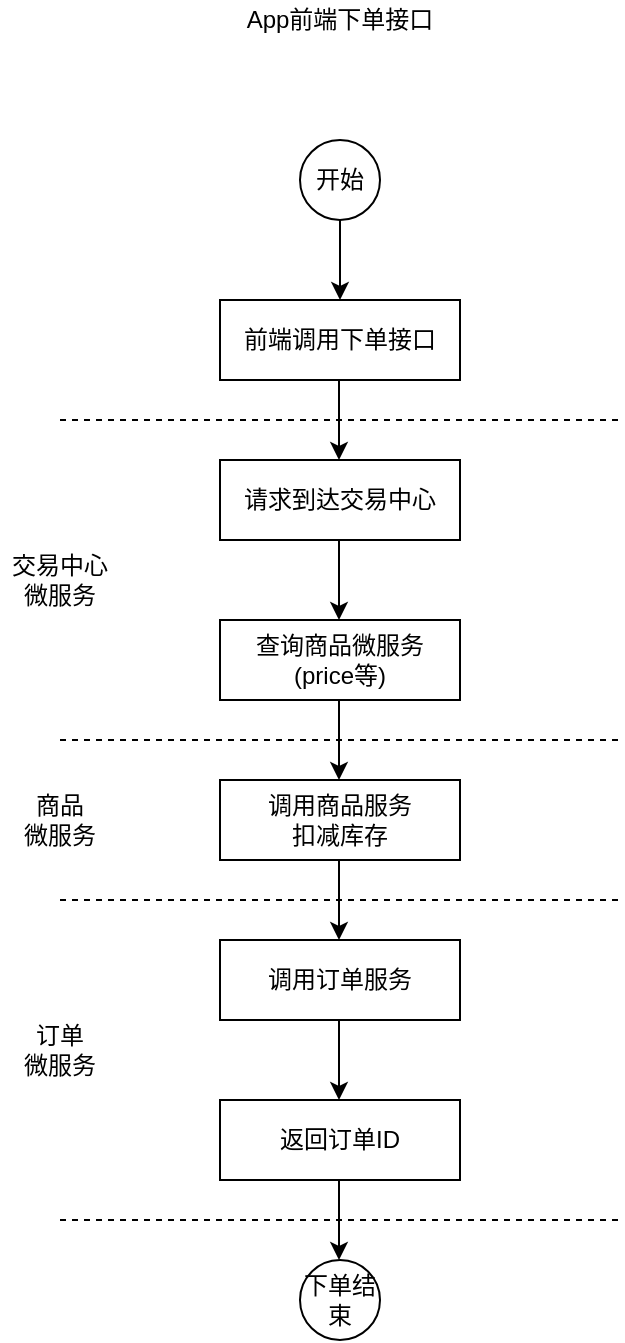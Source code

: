 <mxfile version="13.0.1" type="github">
  <diagram id="pOexor2aMLA8NDN8RNsP" name="Page-1">
    <mxGraphModel dx="1550" dy="836" grid="1" gridSize="10" guides="1" tooltips="1" connect="1" arrows="1" fold="1" page="1" pageScale="1" pageWidth="827" pageHeight="1169" math="0" shadow="0">
      <root>
        <mxCell id="0" />
        <mxCell id="1" parent="0" />
        <mxCell id="wbEDAz5fPlfQtA2aRs39-1" value="App前端下单接口" style="text;html=1;strokeColor=none;fillColor=none;align=center;verticalAlign=middle;whiteSpace=wrap;rounded=0;" vertex="1" parent="1">
          <mxGeometry x="320" y="50" width="120" height="20" as="geometry" />
        </mxCell>
        <mxCell id="wbEDAz5fPlfQtA2aRs39-2" value="开始" style="ellipse;whiteSpace=wrap;html=1;aspect=fixed;" vertex="1" parent="1">
          <mxGeometry x="360" y="120" width="40" height="40" as="geometry" />
        </mxCell>
        <mxCell id="wbEDAz5fPlfQtA2aRs39-3" value="前端调用下单接口" style="rounded=0;whiteSpace=wrap;html=1;" vertex="1" parent="1">
          <mxGeometry x="320" y="200" width="120" height="40" as="geometry" />
        </mxCell>
        <mxCell id="wbEDAz5fPlfQtA2aRs39-4" value="" style="endArrow=classic;html=1;entryX=0.5;entryY=0;entryDx=0;entryDy=0;exitX=0.5;exitY=1;exitDx=0;exitDy=0;" edge="1" parent="1" source="wbEDAz5fPlfQtA2aRs39-2" target="wbEDAz5fPlfQtA2aRs39-3">
          <mxGeometry width="50" height="50" relative="1" as="geometry">
            <mxPoint x="390" y="170" as="sourcePoint" />
            <mxPoint x="600" y="70" as="targetPoint" />
          </mxGeometry>
        </mxCell>
        <mxCell id="wbEDAz5fPlfQtA2aRs39-5" value="请求到达交易中心" style="rounded=0;whiteSpace=wrap;html=1;" vertex="1" parent="1">
          <mxGeometry x="320" y="280" width="120" height="40" as="geometry" />
        </mxCell>
        <mxCell id="wbEDAz5fPlfQtA2aRs39-6" value="查询商品微服务&lt;br&gt;(price等)" style="rounded=0;whiteSpace=wrap;html=1;" vertex="1" parent="1">
          <mxGeometry x="320" y="360" width="120" height="40" as="geometry" />
        </mxCell>
        <mxCell id="wbEDAz5fPlfQtA2aRs39-7" value="调用商品服务&lt;br&gt;扣减库存" style="rounded=0;whiteSpace=wrap;html=1;" vertex="1" parent="1">
          <mxGeometry x="320" y="440" width="120" height="40" as="geometry" />
        </mxCell>
        <mxCell id="wbEDAz5fPlfQtA2aRs39-8" value="调用订单服务" style="rounded=0;whiteSpace=wrap;html=1;" vertex="1" parent="1">
          <mxGeometry x="320" y="520" width="120" height="40" as="geometry" />
        </mxCell>
        <mxCell id="wbEDAz5fPlfQtA2aRs39-10" value="下单结束" style="ellipse;whiteSpace=wrap;html=1;aspect=fixed;" vertex="1" parent="1">
          <mxGeometry x="360" y="680" width="40" height="40" as="geometry" />
        </mxCell>
        <mxCell id="wbEDAz5fPlfQtA2aRs39-13" value="返回订单ID" style="rounded=0;whiteSpace=wrap;html=1;" vertex="1" parent="1">
          <mxGeometry x="320" y="600" width="120" height="40" as="geometry" />
        </mxCell>
        <mxCell id="wbEDAz5fPlfQtA2aRs39-16" value="" style="endArrow=classic;html=1;entryX=0.5;entryY=0;entryDx=0;entryDy=0;exitX=0.5;exitY=1;exitDx=0;exitDy=0;" edge="1" parent="1">
          <mxGeometry width="50" height="50" relative="1" as="geometry">
            <mxPoint x="379.5" y="240" as="sourcePoint" />
            <mxPoint x="379.5" y="280" as="targetPoint" />
          </mxGeometry>
        </mxCell>
        <mxCell id="wbEDAz5fPlfQtA2aRs39-17" value="" style="endArrow=classic;html=1;entryX=0.5;entryY=0;entryDx=0;entryDy=0;exitX=0.5;exitY=1;exitDx=0;exitDy=0;" edge="1" parent="1">
          <mxGeometry width="50" height="50" relative="1" as="geometry">
            <mxPoint x="379.5" y="320" as="sourcePoint" />
            <mxPoint x="379.5" y="360" as="targetPoint" />
          </mxGeometry>
        </mxCell>
        <mxCell id="wbEDAz5fPlfQtA2aRs39-18" value="" style="endArrow=classic;html=1;entryX=0.5;entryY=0;entryDx=0;entryDy=0;exitX=0.5;exitY=1;exitDx=0;exitDy=0;" edge="1" parent="1">
          <mxGeometry width="50" height="50" relative="1" as="geometry">
            <mxPoint x="379.5" y="400" as="sourcePoint" />
            <mxPoint x="379.5" y="440" as="targetPoint" />
          </mxGeometry>
        </mxCell>
        <mxCell id="wbEDAz5fPlfQtA2aRs39-21" value="" style="endArrow=classic;html=1;entryX=0.5;entryY=0;entryDx=0;entryDy=0;exitX=0.5;exitY=1;exitDx=0;exitDy=0;" edge="1" parent="1">
          <mxGeometry width="50" height="50" relative="1" as="geometry">
            <mxPoint x="379.5" y="480" as="sourcePoint" />
            <mxPoint x="379.5" y="520" as="targetPoint" />
          </mxGeometry>
        </mxCell>
        <mxCell id="wbEDAz5fPlfQtA2aRs39-22" value="" style="endArrow=classic;html=1;entryX=0.5;entryY=0;entryDx=0;entryDy=0;exitX=0.5;exitY=1;exitDx=0;exitDy=0;" edge="1" parent="1">
          <mxGeometry width="50" height="50" relative="1" as="geometry">
            <mxPoint x="379.5" y="560" as="sourcePoint" />
            <mxPoint x="379.5" y="600" as="targetPoint" />
          </mxGeometry>
        </mxCell>
        <mxCell id="wbEDAz5fPlfQtA2aRs39-23" value="" style="endArrow=classic;html=1;entryX=0.5;entryY=0;entryDx=0;entryDy=0;exitX=0.5;exitY=1;exitDx=0;exitDy=0;" edge="1" parent="1">
          <mxGeometry width="50" height="50" relative="1" as="geometry">
            <mxPoint x="379.5" y="640" as="sourcePoint" />
            <mxPoint x="379.5" y="680" as="targetPoint" />
          </mxGeometry>
        </mxCell>
        <mxCell id="wbEDAz5fPlfQtA2aRs39-24" value="交易中心微服务" style="text;html=1;strokeColor=none;fillColor=none;align=center;verticalAlign=middle;whiteSpace=wrap;rounded=0;" vertex="1" parent="1">
          <mxGeometry x="210" y="330" width="60" height="20" as="geometry" />
        </mxCell>
        <mxCell id="wbEDAz5fPlfQtA2aRs39-25" value="商品&lt;br&gt;微服务" style="text;html=1;strokeColor=none;fillColor=none;align=center;verticalAlign=middle;whiteSpace=wrap;rounded=0;" vertex="1" parent="1">
          <mxGeometry x="210" y="450" width="60" height="20" as="geometry" />
        </mxCell>
        <mxCell id="wbEDAz5fPlfQtA2aRs39-26" value="订单&lt;br&gt;微服务" style="text;html=1;strokeColor=none;fillColor=none;align=center;verticalAlign=middle;whiteSpace=wrap;rounded=0;" vertex="1" parent="1">
          <mxGeometry x="210" y="565" width="60" height="20" as="geometry" />
        </mxCell>
        <mxCell id="wbEDAz5fPlfQtA2aRs39-27" value="" style="endArrow=none;dashed=1;html=1;" edge="1" parent="1">
          <mxGeometry width="50" height="50" relative="1" as="geometry">
            <mxPoint x="240" y="260" as="sourcePoint" />
            <mxPoint x="520" y="260" as="targetPoint" />
          </mxGeometry>
        </mxCell>
        <mxCell id="wbEDAz5fPlfQtA2aRs39-28" value="" style="endArrow=none;dashed=1;html=1;" edge="1" parent="1">
          <mxGeometry width="50" height="50" relative="1" as="geometry">
            <mxPoint x="240" y="420" as="sourcePoint" />
            <mxPoint x="520" y="420" as="targetPoint" />
          </mxGeometry>
        </mxCell>
        <mxCell id="wbEDAz5fPlfQtA2aRs39-29" value="" style="endArrow=none;dashed=1;html=1;" edge="1" parent="1">
          <mxGeometry width="50" height="50" relative="1" as="geometry">
            <mxPoint x="240" y="500" as="sourcePoint" />
            <mxPoint x="520" y="500" as="targetPoint" />
          </mxGeometry>
        </mxCell>
        <mxCell id="wbEDAz5fPlfQtA2aRs39-30" value="" style="endArrow=none;dashed=1;html=1;" edge="1" parent="1">
          <mxGeometry width="50" height="50" relative="1" as="geometry">
            <mxPoint x="240" y="660" as="sourcePoint" />
            <mxPoint x="520" y="660" as="targetPoint" />
          </mxGeometry>
        </mxCell>
      </root>
    </mxGraphModel>
  </diagram>
</mxfile>
